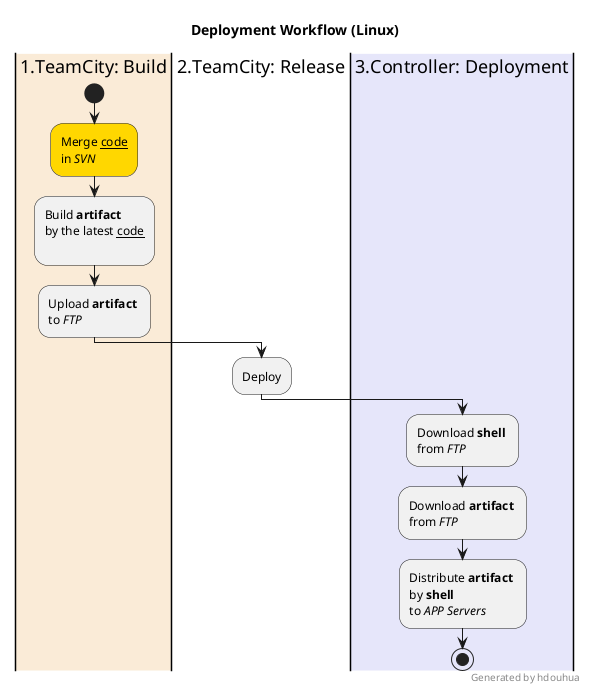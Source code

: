 @startuml deployment-flow
title Deployment Workflow (Linux)

skinparam shadowing false


|#AntiqueWhite|1.TeamCity: Build|
start;
#Gold:Merge __code__\nin <i>SVN</i>;
:Build **artifact**\nby the latest __code__\n;
:Upload **artifact** \nto <i>FTP</i>;

|2.TeamCity: Release|
:Deploy;

|#Lavender|3.Controller: Deployment|
:Download **shell** \nfrom <i>FTP</i>;
:Download **artifact** \nfrom <i>FTP</i>;
:Distribute **artifact** \nby **shell** \nto <i>APP Servers</i>;
stop;


right footer Generated by hdouhua
@enduml